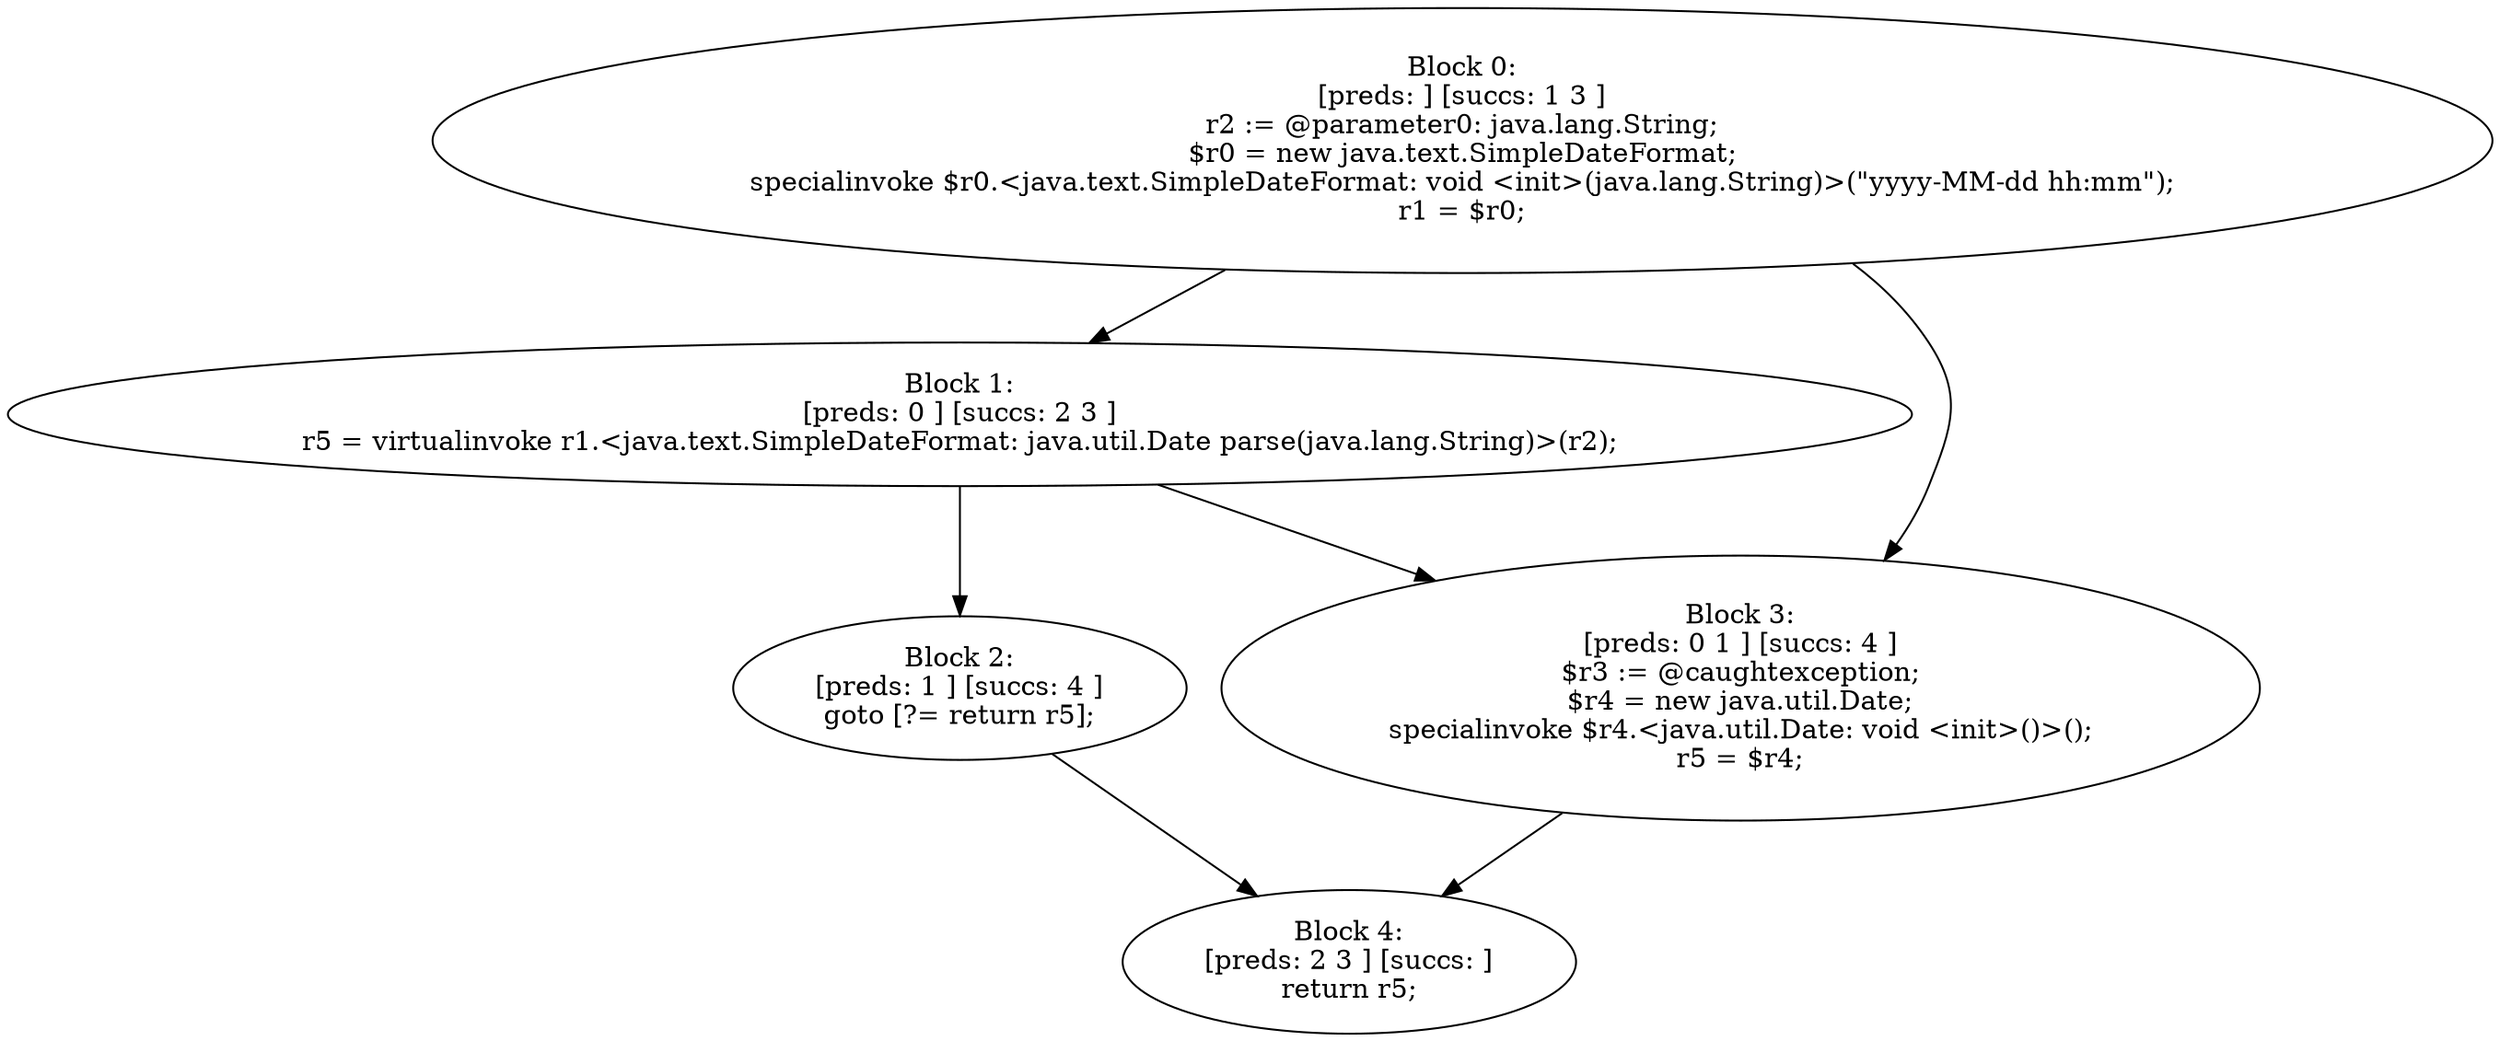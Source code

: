 digraph "unitGraph" {
    "Block 0:
[preds: ] [succs: 1 3 ]
r2 := @parameter0: java.lang.String;
$r0 = new java.text.SimpleDateFormat;
specialinvoke $r0.<java.text.SimpleDateFormat: void <init>(java.lang.String)>(\"yyyy-MM-dd hh:mm\");
r1 = $r0;
"
    "Block 1:
[preds: 0 ] [succs: 2 3 ]
r5 = virtualinvoke r1.<java.text.SimpleDateFormat: java.util.Date parse(java.lang.String)>(r2);
"
    "Block 2:
[preds: 1 ] [succs: 4 ]
goto [?= return r5];
"
    "Block 3:
[preds: 0 1 ] [succs: 4 ]
$r3 := @caughtexception;
$r4 = new java.util.Date;
specialinvoke $r4.<java.util.Date: void <init>()>();
r5 = $r4;
"
    "Block 4:
[preds: 2 3 ] [succs: ]
return r5;
"
    "Block 0:
[preds: ] [succs: 1 3 ]
r2 := @parameter0: java.lang.String;
$r0 = new java.text.SimpleDateFormat;
specialinvoke $r0.<java.text.SimpleDateFormat: void <init>(java.lang.String)>(\"yyyy-MM-dd hh:mm\");
r1 = $r0;
"->"Block 1:
[preds: 0 ] [succs: 2 3 ]
r5 = virtualinvoke r1.<java.text.SimpleDateFormat: java.util.Date parse(java.lang.String)>(r2);
";
    "Block 0:
[preds: ] [succs: 1 3 ]
r2 := @parameter0: java.lang.String;
$r0 = new java.text.SimpleDateFormat;
specialinvoke $r0.<java.text.SimpleDateFormat: void <init>(java.lang.String)>(\"yyyy-MM-dd hh:mm\");
r1 = $r0;
"->"Block 3:
[preds: 0 1 ] [succs: 4 ]
$r3 := @caughtexception;
$r4 = new java.util.Date;
specialinvoke $r4.<java.util.Date: void <init>()>();
r5 = $r4;
";
    "Block 1:
[preds: 0 ] [succs: 2 3 ]
r5 = virtualinvoke r1.<java.text.SimpleDateFormat: java.util.Date parse(java.lang.String)>(r2);
"->"Block 2:
[preds: 1 ] [succs: 4 ]
goto [?= return r5];
";
    "Block 1:
[preds: 0 ] [succs: 2 3 ]
r5 = virtualinvoke r1.<java.text.SimpleDateFormat: java.util.Date parse(java.lang.String)>(r2);
"->"Block 3:
[preds: 0 1 ] [succs: 4 ]
$r3 := @caughtexception;
$r4 = new java.util.Date;
specialinvoke $r4.<java.util.Date: void <init>()>();
r5 = $r4;
";
    "Block 2:
[preds: 1 ] [succs: 4 ]
goto [?= return r5];
"->"Block 4:
[preds: 2 3 ] [succs: ]
return r5;
";
    "Block 3:
[preds: 0 1 ] [succs: 4 ]
$r3 := @caughtexception;
$r4 = new java.util.Date;
specialinvoke $r4.<java.util.Date: void <init>()>();
r5 = $r4;
"->"Block 4:
[preds: 2 3 ] [succs: ]
return r5;
";
}
